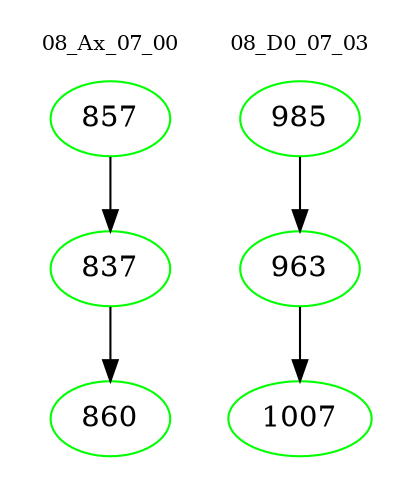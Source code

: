 digraph{
subgraph cluster_0 {
color = white
label = "08_Ax_07_00";
fontsize=10;
T0_857 [label="857", color="green"]
T0_857 -> T0_837 [color="black"]
T0_837 [label="837", color="green"]
T0_837 -> T0_860 [color="black"]
T0_860 [label="860", color="green"]
}
subgraph cluster_1 {
color = white
label = "08_D0_07_03";
fontsize=10;
T1_985 [label="985", color="green"]
T1_985 -> T1_963 [color="black"]
T1_963 [label="963", color="green"]
T1_963 -> T1_1007 [color="black"]
T1_1007 [label="1007", color="green"]
}
}
